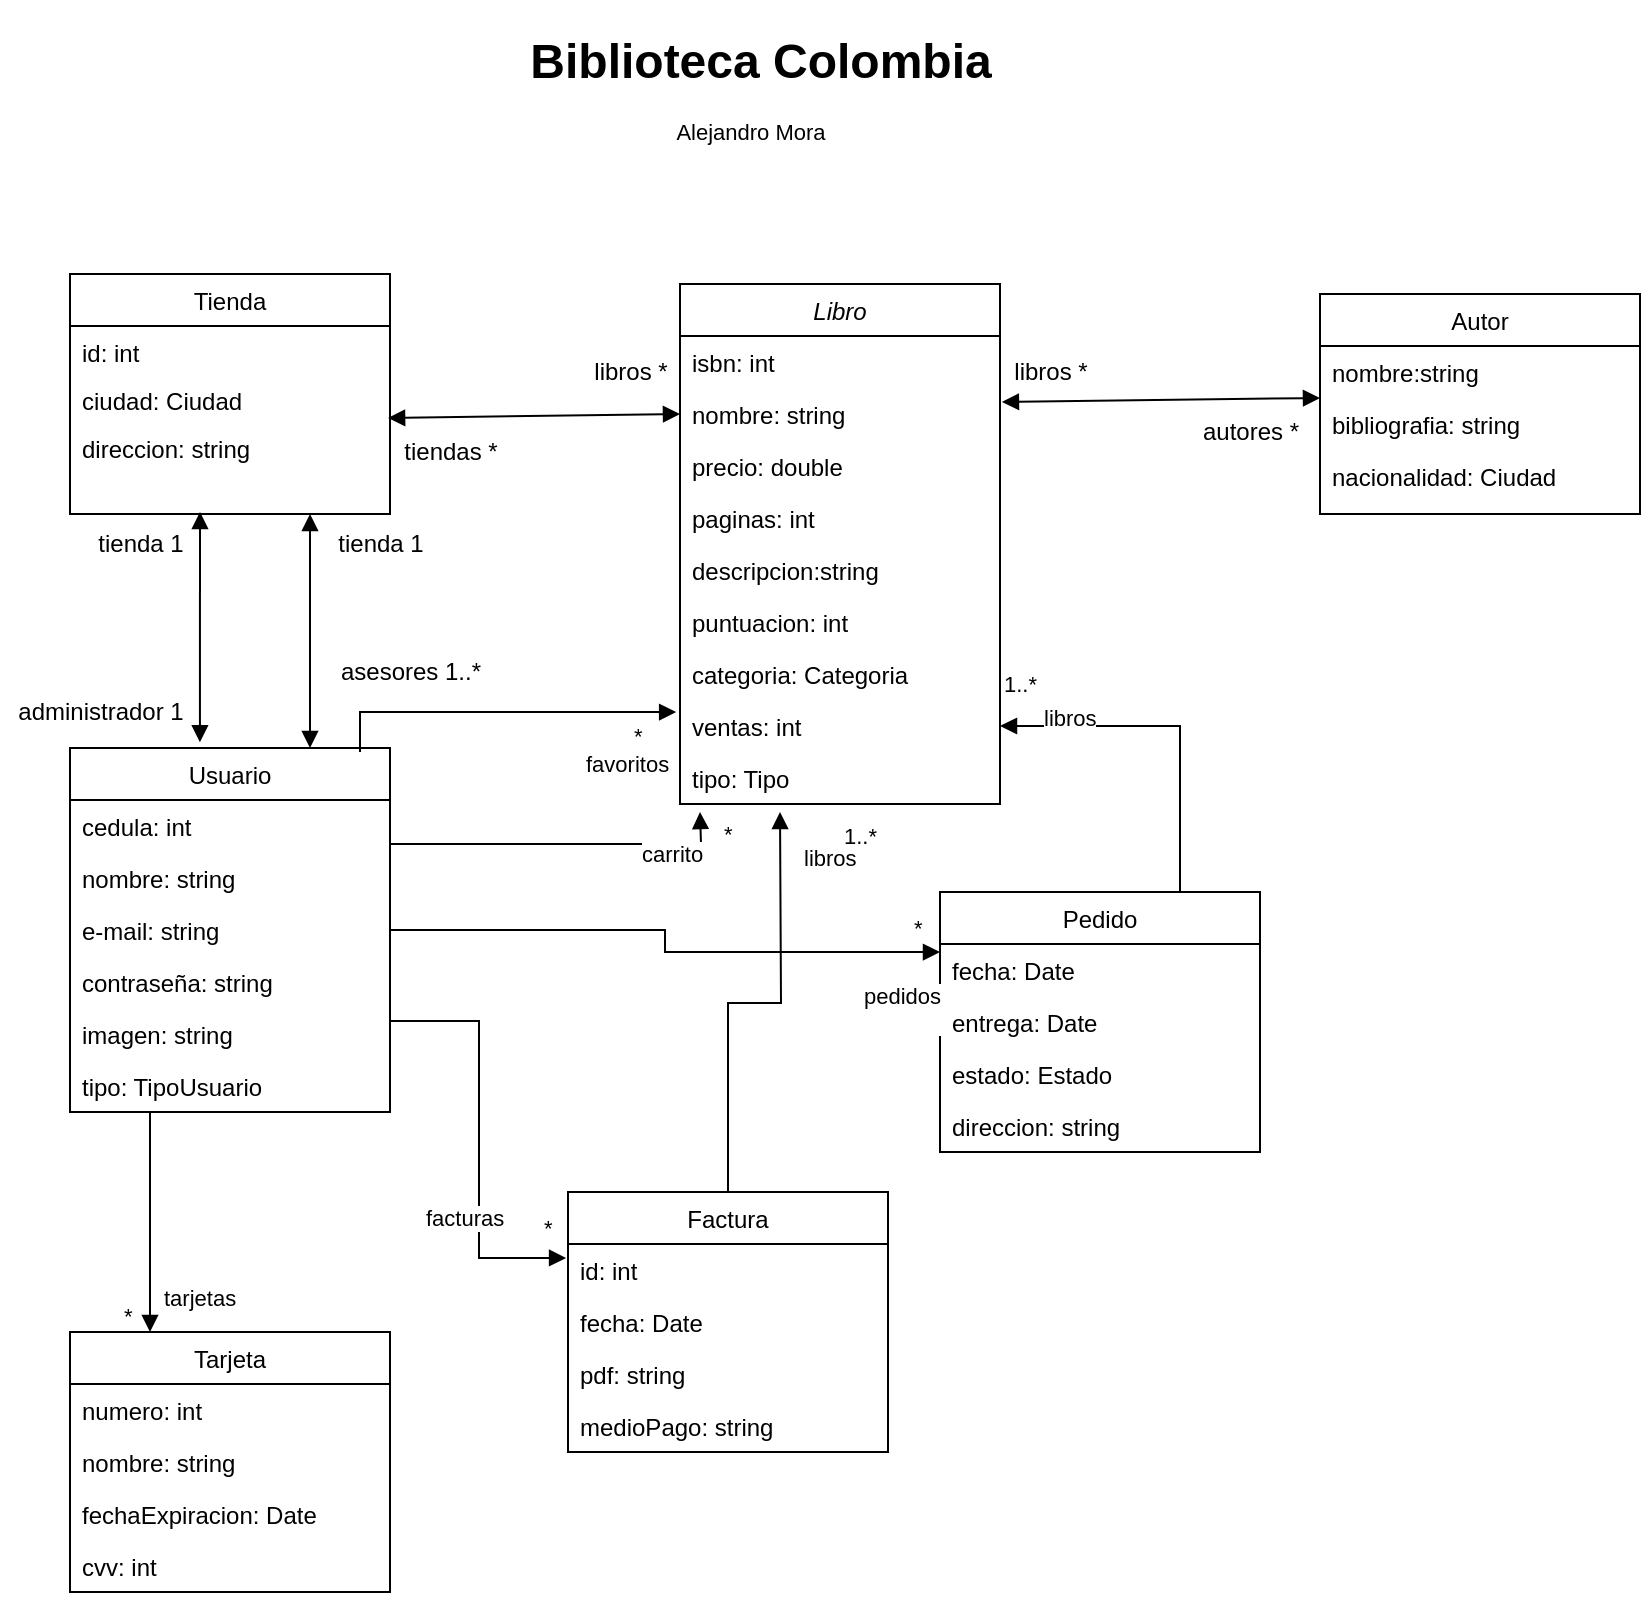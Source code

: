 <mxfile version="16.4.2" type="device"><diagram id="C5RBs43oDa-KdzZeNtuy" name="Page-1"><mxGraphModel dx="868" dy="468" grid="1" gridSize="10" guides="1" tooltips="1" connect="1" arrows="1" fold="1" page="1" pageScale="1" pageWidth="827" pageHeight="1169" math="0" shadow="0"><root><mxCell id="WIyWlLk6GJQsqaUBKTNV-0"/><mxCell id="WIyWlLk6GJQsqaUBKTNV-1" parent="WIyWlLk6GJQsqaUBKTNV-0"/><mxCell id="zkfFHV4jXpPFQw0GAbJ--0" value="Libro" style="swimlane;fontStyle=2;align=center;verticalAlign=top;childLayout=stackLayout;horizontal=1;startSize=26;horizontalStack=0;resizeParent=1;resizeLast=0;collapsible=1;marginBottom=0;rounded=0;shadow=0;strokeWidth=1;" parent="WIyWlLk6GJQsqaUBKTNV-1" vertex="1"><mxGeometry x="390" y="146" width="160" height="260" as="geometry"><mxRectangle x="90" y="80" width="160" height="26" as="alternateBounds"/></mxGeometry></mxCell><mxCell id="zkfFHV4jXpPFQw0GAbJ--2" value="isbn: int&#xA;" style="text;align=left;verticalAlign=top;spacingLeft=4;spacingRight=4;overflow=hidden;rotatable=0;points=[[0,0.5],[1,0.5]];portConstraint=eastwest;rounded=0;shadow=0;html=0;" parent="zkfFHV4jXpPFQw0GAbJ--0" vertex="1"><mxGeometry y="26" width="160" height="26" as="geometry"/></mxCell><mxCell id="zkfFHV4jXpPFQw0GAbJ--1" value="nombre: string   " style="text;align=left;verticalAlign=top;spacingLeft=4;spacingRight=4;overflow=hidden;rotatable=0;points=[[0,0.5],[1,0.5]];portConstraint=eastwest;" parent="zkfFHV4jXpPFQw0GAbJ--0" vertex="1"><mxGeometry y="52" width="160" height="26" as="geometry"/></mxCell><mxCell id="zkfFHV4jXpPFQw0GAbJ--3" value="precio: double" style="text;align=left;verticalAlign=top;spacingLeft=4;spacingRight=4;overflow=hidden;rotatable=0;points=[[0,0.5],[1,0.5]];portConstraint=eastwest;rounded=0;shadow=0;html=0;" parent="zkfFHV4jXpPFQw0GAbJ--0" vertex="1"><mxGeometry y="78" width="160" height="26" as="geometry"/></mxCell><mxCell id="oOEDD9M4r8PTITg8wm5g-3" value="paginas: int" style="text;align=left;verticalAlign=top;spacingLeft=4;spacingRight=4;overflow=hidden;rotatable=0;points=[[0,0.5],[1,0.5]];portConstraint=eastwest;rounded=0;shadow=0;html=0;" parent="zkfFHV4jXpPFQw0GAbJ--0" vertex="1"><mxGeometry y="104" width="160" height="26" as="geometry"/></mxCell><mxCell id="oOEDD9M4r8PTITg8wm5g-4" value="descripcion:string" style="text;align=left;verticalAlign=top;spacingLeft=4;spacingRight=4;overflow=hidden;rotatable=0;points=[[0,0.5],[1,0.5]];portConstraint=eastwest;rounded=0;shadow=0;html=0;" parent="zkfFHV4jXpPFQw0GAbJ--0" vertex="1"><mxGeometry y="130" width="160" height="26" as="geometry"/></mxCell><mxCell id="oOEDD9M4r8PTITg8wm5g-17" value="puntuacion: int" style="text;align=left;verticalAlign=top;spacingLeft=4;spacingRight=4;overflow=hidden;rotatable=0;points=[[0,0.5],[1,0.5]];portConstraint=eastwest;rounded=0;shadow=0;html=0;" parent="zkfFHV4jXpPFQw0GAbJ--0" vertex="1"><mxGeometry y="156" width="160" height="26" as="geometry"/></mxCell><mxCell id="oOEDD9M4r8PTITg8wm5g-27" value="categoria: Categoria" style="text;align=left;verticalAlign=top;spacingLeft=4;spacingRight=4;overflow=hidden;rotatable=0;points=[[0,0.5],[1,0.5]];portConstraint=eastwest;rounded=0;shadow=0;html=0;" parent="zkfFHV4jXpPFQw0GAbJ--0" vertex="1"><mxGeometry y="182" width="160" height="26" as="geometry"/></mxCell><mxCell id="oOEDD9M4r8PTITg8wm5g-28" value="ventas: int" style="text;align=left;verticalAlign=top;spacingLeft=4;spacingRight=4;overflow=hidden;rotatable=0;points=[[0,0.5],[1,0.5]];portConstraint=eastwest;rounded=0;shadow=0;html=0;" parent="zkfFHV4jXpPFQw0GAbJ--0" vertex="1"><mxGeometry y="208" width="160" height="26" as="geometry"/></mxCell><mxCell id="oOEDD9M4r8PTITg8wm5g-29" value="tipo: Tipo" style="text;align=left;verticalAlign=top;spacingLeft=4;spacingRight=4;overflow=hidden;rotatable=0;points=[[0,0.5],[1,0.5]];portConstraint=eastwest;rounded=0;shadow=0;html=0;" parent="zkfFHV4jXpPFQw0GAbJ--0" vertex="1"><mxGeometry y="234" width="160" height="26" as="geometry"/></mxCell><mxCell id="zkfFHV4jXpPFQw0GAbJ--6" value="Usuario" style="swimlane;fontStyle=0;align=center;verticalAlign=top;childLayout=stackLayout;horizontal=1;startSize=26;horizontalStack=0;resizeParent=1;resizeLast=0;collapsible=1;marginBottom=0;rounded=0;shadow=0;strokeWidth=1;" parent="WIyWlLk6GJQsqaUBKTNV-1" vertex="1"><mxGeometry x="85" y="378" width="160" height="182" as="geometry"><mxRectangle x="130" y="380" width="160" height="26" as="alternateBounds"/></mxGeometry></mxCell><mxCell id="zkfFHV4jXpPFQw0GAbJ--7" value="cedula: int" style="text;align=left;verticalAlign=top;spacingLeft=4;spacingRight=4;overflow=hidden;rotatable=0;points=[[0,0.5],[1,0.5]];portConstraint=eastwest;" parent="zkfFHV4jXpPFQw0GAbJ--6" vertex="1"><mxGeometry y="26" width="160" height="26" as="geometry"/></mxCell><mxCell id="zkfFHV4jXpPFQw0GAbJ--8" value="nombre: string" style="text;align=left;verticalAlign=top;spacingLeft=4;spacingRight=4;overflow=hidden;rotatable=0;points=[[0,0.5],[1,0.5]];portConstraint=eastwest;rounded=0;shadow=0;html=0;" parent="zkfFHV4jXpPFQw0GAbJ--6" vertex="1"><mxGeometry y="52" width="160" height="26" as="geometry"/></mxCell><mxCell id="oOEDD9M4r8PTITg8wm5g-5" value="e-mail: string" style="text;align=left;verticalAlign=top;spacingLeft=4;spacingRight=4;overflow=hidden;rotatable=0;points=[[0,0.5],[1,0.5]];portConstraint=eastwest;rounded=0;shadow=0;html=0;" parent="zkfFHV4jXpPFQw0GAbJ--6" vertex="1"><mxGeometry y="78" width="160" height="26" as="geometry"/></mxCell><mxCell id="oOEDD9M4r8PTITg8wm5g-6" value="contraseña: string" style="text;align=left;verticalAlign=top;spacingLeft=4;spacingRight=4;overflow=hidden;rotatable=0;points=[[0,0.5],[1,0.5]];portConstraint=eastwest;rounded=0;shadow=0;html=0;" parent="zkfFHV4jXpPFQw0GAbJ--6" vertex="1"><mxGeometry y="104" width="160" height="26" as="geometry"/></mxCell><mxCell id="oOEDD9M4r8PTITg8wm5g-35" value="imagen: string" style="text;align=left;verticalAlign=top;spacingLeft=4;spacingRight=4;overflow=hidden;rotatable=0;points=[[0,0.5],[1,0.5]];portConstraint=eastwest;rounded=0;shadow=0;html=0;" parent="zkfFHV4jXpPFQw0GAbJ--6" vertex="1"><mxGeometry y="130" width="160" height="26" as="geometry"/></mxCell><mxCell id="oOEDD9M4r8PTITg8wm5g-7" value="tipo: TipoUsuario" style="text;align=left;verticalAlign=top;spacingLeft=4;spacingRight=4;overflow=hidden;rotatable=0;points=[[0,0.5],[1,0.5]];portConstraint=eastwest;rounded=0;shadow=0;html=0;" parent="zkfFHV4jXpPFQw0GAbJ--6" vertex="1"><mxGeometry y="156" width="160" height="24" as="geometry"/></mxCell><mxCell id="zkfFHV4jXpPFQw0GAbJ--13" value="Tienda" style="swimlane;fontStyle=0;align=center;verticalAlign=top;childLayout=stackLayout;horizontal=1;startSize=26;horizontalStack=0;resizeParent=1;resizeLast=0;collapsible=1;marginBottom=0;rounded=0;shadow=0;strokeWidth=1;" parent="WIyWlLk6GJQsqaUBKTNV-1" vertex="1"><mxGeometry x="85" y="141" width="160" height="120" as="geometry"><mxRectangle x="340" y="380" width="170" height="26" as="alternateBounds"/></mxGeometry></mxCell><mxCell id="zkfFHV4jXpPFQw0GAbJ--14" value="id: int" style="text;align=left;verticalAlign=top;spacingLeft=4;spacingRight=4;overflow=hidden;rotatable=0;points=[[0,0.5],[1,0.5]];portConstraint=eastwest;" parent="zkfFHV4jXpPFQw0GAbJ--13" vertex="1"><mxGeometry y="26" width="160" height="24" as="geometry"/></mxCell><mxCell id="oOEDD9M4r8PTITg8wm5g-8" value="ciudad: Ciudad" style="text;align=left;verticalAlign=top;spacingLeft=4;spacingRight=4;overflow=hidden;rotatable=0;points=[[0,0.5],[1,0.5]];portConstraint=eastwest;" parent="zkfFHV4jXpPFQw0GAbJ--13" vertex="1"><mxGeometry y="50" width="160" height="24" as="geometry"/></mxCell><mxCell id="oOEDD9M4r8PTITg8wm5g-9" value="direccion: string" style="text;align=left;verticalAlign=top;spacingLeft=4;spacingRight=4;overflow=hidden;rotatable=0;points=[[0,0.5],[1,0.5]];portConstraint=eastwest;" parent="zkfFHV4jXpPFQw0GAbJ--13" vertex="1"><mxGeometry y="74" width="160" height="24" as="geometry"/></mxCell><mxCell id="zkfFHV4jXpPFQw0GAbJ--17" value="Autor" style="swimlane;fontStyle=0;align=center;verticalAlign=top;childLayout=stackLayout;horizontal=1;startSize=26;horizontalStack=0;resizeParent=1;resizeLast=0;collapsible=1;marginBottom=0;rounded=0;shadow=0;strokeWidth=1;" parent="WIyWlLk6GJQsqaUBKTNV-1" vertex="1"><mxGeometry x="710" y="151" width="160" height="110" as="geometry"><mxRectangle x="550" y="140" width="160" height="26" as="alternateBounds"/></mxGeometry></mxCell><mxCell id="zkfFHV4jXpPFQw0GAbJ--18" value="nombre:string" style="text;align=left;verticalAlign=top;spacingLeft=4;spacingRight=4;overflow=hidden;rotatable=0;points=[[0,0.5],[1,0.5]];portConstraint=eastwest;" parent="zkfFHV4jXpPFQw0GAbJ--17" vertex="1"><mxGeometry y="26" width="160" height="26" as="geometry"/></mxCell><mxCell id="oOEDD9M4r8PTITg8wm5g-0" value="bibliografia: string" style="text;align=left;verticalAlign=top;spacingLeft=4;spacingRight=4;overflow=hidden;rotatable=0;points=[[0,0.5],[1,0.5]];portConstraint=eastwest;rounded=0;shadow=0;html=0;" parent="zkfFHV4jXpPFQw0GAbJ--17" vertex="1"><mxGeometry y="52" width="160" height="26" as="geometry"/></mxCell><mxCell id="zkfFHV4jXpPFQw0GAbJ--20" value="nacionalidad: Ciudad" style="text;align=left;verticalAlign=top;spacingLeft=4;spacingRight=4;overflow=hidden;rotatable=0;points=[[0,0.5],[1,0.5]];portConstraint=eastwest;rounded=0;shadow=0;html=0;" parent="zkfFHV4jXpPFQw0GAbJ--17" vertex="1"><mxGeometry y="78" width="160" height="26" as="geometry"/></mxCell><mxCell id="oOEDD9M4r8PTITg8wm5g-10" value="" style="endArrow=block;startArrow=block;endFill=1;startFill=1;html=1;rounded=0;entryX=0;entryY=0;entryDx=0;entryDy=0;entryPerimeter=0;exitX=1.006;exitY=0.269;exitDx=0;exitDy=0;exitPerimeter=0;" parent="WIyWlLk6GJQsqaUBKTNV-1" source="zkfFHV4jXpPFQw0GAbJ--1" target="oOEDD9M4r8PTITg8wm5g-0" edge="1"><mxGeometry width="160" relative="1" as="geometry"><mxPoint x="500" y="100" as="sourcePoint"/><mxPoint x="660" y="100" as="targetPoint"/></mxGeometry></mxCell><mxCell id="oOEDD9M4r8PTITg8wm5g-15" value="autores *" style="text;html=1;align=center;verticalAlign=middle;resizable=0;points=[];autosize=1;strokeColor=none;fillColor=none;" parent="WIyWlLk6GJQsqaUBKTNV-1" vertex="1"><mxGeometry x="640" y="210" width="70" height="20" as="geometry"/></mxCell><mxCell id="oOEDD9M4r8PTITg8wm5g-16" value="libros *" style="text;html=1;align=center;verticalAlign=middle;resizable=0;points=[];autosize=1;strokeColor=none;fillColor=none;" parent="WIyWlLk6GJQsqaUBKTNV-1" vertex="1"><mxGeometry x="550" y="180" width="50" height="20" as="geometry"/></mxCell><mxCell id="oOEDD9M4r8PTITg8wm5g-18" value="&lt;h1&gt;Biblioteca Colombia&lt;/h1&gt;" style="text;html=1;align=center;verticalAlign=middle;resizable=0;points=[];autosize=1;strokeColor=none;fillColor=none;" parent="WIyWlLk6GJQsqaUBKTNV-1" vertex="1"><mxGeometry x="305" y="10" width="250" height="50" as="geometry"/></mxCell><mxCell id="oOEDD9M4r8PTITg8wm5g-21" value="" style="endArrow=block;startArrow=block;endFill=1;startFill=1;html=1;rounded=0;entryX=0;entryY=0.5;entryDx=0;entryDy=0;exitX=0.994;exitY=0.917;exitDx=0;exitDy=0;exitPerimeter=0;" parent="WIyWlLk6GJQsqaUBKTNV-1" source="oOEDD9M4r8PTITg8wm5g-8" target="zkfFHV4jXpPFQw0GAbJ--1" edge="1"><mxGeometry width="160" relative="1" as="geometry"><mxPoint x="280" y="220" as="sourcePoint"/><mxPoint x="720" y="213" as="targetPoint"/></mxGeometry></mxCell><mxCell id="oOEDD9M4r8PTITg8wm5g-22" value="libros *" style="text;html=1;align=center;verticalAlign=middle;resizable=0;points=[];autosize=1;strokeColor=none;fillColor=none;" parent="WIyWlLk6GJQsqaUBKTNV-1" vertex="1"><mxGeometry x="340" y="180" width="50" height="20" as="geometry"/></mxCell><mxCell id="oOEDD9M4r8PTITg8wm5g-23" value="tiendas *" style="text;html=1;align=center;verticalAlign=middle;resizable=0;points=[];autosize=1;strokeColor=none;fillColor=none;" parent="WIyWlLk6GJQsqaUBKTNV-1" vertex="1"><mxGeometry x="245" y="220" width="60" height="20" as="geometry"/></mxCell><mxCell id="oOEDD9M4r8PTITg8wm5g-25" value="&lt;div&gt;&lt;br&gt;&lt;/div&gt;&lt;div&gt;favoritos&lt;/div&gt;" style="endArrow=block;endFill=1;html=1;edgeStyle=orthogonalEdgeStyle;align=left;verticalAlign=top;rounded=0;fontSize=11;entryX=-0.012;entryY=0.231;entryDx=0;entryDy=0;entryPerimeter=0;" parent="WIyWlLk6GJQsqaUBKTNV-1" target="oOEDD9M4r8PTITg8wm5g-28" edge="1"><mxGeometry x="0.479" relative="1" as="geometry"><mxPoint x="230" y="380" as="sourcePoint"/><mxPoint x="270" y="370" as="targetPoint"/><Array as="points"><mxPoint x="230" y="360"/></Array><mxPoint as="offset"/></mxGeometry></mxCell><mxCell id="oOEDD9M4r8PTITg8wm5g-26" value="*" style="edgeLabel;resizable=0;html=1;align=left;verticalAlign=bottom;fontSize=11;" parent="oOEDD9M4r8PTITg8wm5g-25" connectable="0" vertex="1"><mxGeometry x="-1" relative="1" as="geometry"><mxPoint x="135" as="offset"/></mxGeometry></mxCell><mxCell id="oOEDD9M4r8PTITg8wm5g-30" value="Alejandro Mora" style="text;html=1;align=center;verticalAlign=middle;resizable=0;points=[];autosize=1;strokeColor=none;fillColor=none;fontSize=11;" parent="WIyWlLk6GJQsqaUBKTNV-1" vertex="1"><mxGeometry x="380" y="60" width="90" height="20" as="geometry"/></mxCell><mxCell id="oOEDD9M4r8PTITg8wm5g-31" value="carrito" style="endArrow=block;endFill=1;html=1;edgeStyle=orthogonalEdgeStyle;align=left;verticalAlign=top;rounded=0;fontSize=11;exitX=1;exitY=-0.154;exitDx=0;exitDy=0;exitPerimeter=0;" parent="WIyWlLk6GJQsqaUBKTNV-1" source="zkfFHV4jXpPFQw0GAbJ--8" edge="1"><mxGeometry x="0.445" y="8" relative="1" as="geometry"><mxPoint x="490" y="500" as="sourcePoint"/><mxPoint x="400" y="410" as="targetPoint"/><mxPoint as="offset"/></mxGeometry></mxCell><mxCell id="oOEDD9M4r8PTITg8wm5g-32" value="*" style="edgeLabel;resizable=0;html=1;align=left;verticalAlign=bottom;fontSize=11;" parent="oOEDD9M4r8PTITg8wm5g-31" connectable="0" vertex="1"><mxGeometry x="-1" relative="1" as="geometry"><mxPoint x="165" y="4" as="offset"/></mxGeometry></mxCell><mxCell id="oOEDD9M4r8PTITg8wm5g-33" value="" style="endArrow=block;startArrow=block;endFill=1;startFill=1;html=1;rounded=0;entryX=0.75;entryY=0;entryDx=0;entryDy=0;exitX=0.75;exitY=1;exitDx=0;exitDy=0;" parent="WIyWlLk6GJQsqaUBKTNV-1" source="zkfFHV4jXpPFQw0GAbJ--13" target="zkfFHV4jXpPFQw0GAbJ--6" edge="1"><mxGeometry width="160" relative="1" as="geometry"><mxPoint x="249.04" y="222.008" as="sourcePoint"/><mxPoint x="400" y="221" as="targetPoint"/></mxGeometry></mxCell><mxCell id="oOEDD9M4r8PTITg8wm5g-34" value="tienda 1" style="text;html=1;align=center;verticalAlign=middle;resizable=0;points=[];autosize=1;strokeColor=none;fillColor=none;" parent="WIyWlLk6GJQsqaUBKTNV-1" vertex="1"><mxGeometry x="210" y="266" width="60" height="20" as="geometry"/></mxCell><mxCell id="oOEDD9M4r8PTITg8wm5g-36" value="asesores 1..*" style="text;html=1;align=center;verticalAlign=middle;resizable=0;points=[];autosize=1;strokeColor=none;fillColor=none;" parent="WIyWlLk6GJQsqaUBKTNV-1" vertex="1"><mxGeometry x="210" y="330" width="90" height="20" as="geometry"/></mxCell><mxCell id="oOEDD9M4r8PTITg8wm5g-37" value="" style="endArrow=block;startArrow=block;endFill=1;startFill=1;html=1;rounded=0;entryX=0.406;entryY=-0.016;entryDx=0;entryDy=0;entryPerimeter=0;" parent="WIyWlLk6GJQsqaUBKTNV-1" target="zkfFHV4jXpPFQw0GAbJ--6" edge="1"><mxGeometry width="160" relative="1" as="geometry"><mxPoint x="150" y="260" as="sourcePoint"/><mxPoint x="150" y="370" as="targetPoint"/></mxGeometry></mxCell><mxCell id="oOEDD9M4r8PTITg8wm5g-38" value="tienda 1" style="text;html=1;align=center;verticalAlign=middle;resizable=0;points=[];autosize=1;strokeColor=none;fillColor=none;" parent="WIyWlLk6GJQsqaUBKTNV-1" vertex="1"><mxGeometry x="90" y="266" width="60" height="20" as="geometry"/></mxCell><mxCell id="oOEDD9M4r8PTITg8wm5g-39" value="administrador 1" style="text;html=1;align=center;verticalAlign=middle;resizable=0;points=[];autosize=1;strokeColor=none;fillColor=none;" parent="WIyWlLk6GJQsqaUBKTNV-1" vertex="1"><mxGeometry x="50" y="350" width="100" height="20" as="geometry"/></mxCell><mxCell id="oOEDD9M4r8PTITg8wm5g-42" value="Pedido" style="swimlane;fontStyle=0;align=center;verticalAlign=top;childLayout=stackLayout;horizontal=1;startSize=26;horizontalStack=0;resizeParent=1;resizeLast=0;collapsible=1;marginBottom=0;rounded=0;shadow=0;strokeWidth=1;" parent="WIyWlLk6GJQsqaUBKTNV-1" vertex="1"><mxGeometry x="520" y="450" width="160" height="130" as="geometry"><mxRectangle x="550" y="140" width="160" height="26" as="alternateBounds"/></mxGeometry></mxCell><mxCell id="oOEDD9M4r8PTITg8wm5g-43" value="fecha: Date" style="text;align=left;verticalAlign=top;spacingLeft=4;spacingRight=4;overflow=hidden;rotatable=0;points=[[0,0.5],[1,0.5]];portConstraint=eastwest;" parent="oOEDD9M4r8PTITg8wm5g-42" vertex="1"><mxGeometry y="26" width="160" height="26" as="geometry"/></mxCell><mxCell id="oOEDD9M4r8PTITg8wm5g-44" value="entrega: Date" style="text;align=left;verticalAlign=top;spacingLeft=4;spacingRight=4;overflow=hidden;rotatable=0;points=[[0,0.5],[1,0.5]];portConstraint=eastwest;rounded=0;shadow=0;html=0;" parent="oOEDD9M4r8PTITg8wm5g-42" vertex="1"><mxGeometry y="52" width="160" height="26" as="geometry"/></mxCell><mxCell id="oOEDD9M4r8PTITg8wm5g-45" value="estado: Estado" style="text;align=left;verticalAlign=top;spacingLeft=4;spacingRight=4;overflow=hidden;rotatable=0;points=[[0,0.5],[1,0.5]];portConstraint=eastwest;rounded=0;shadow=0;html=0;" parent="oOEDD9M4r8PTITg8wm5g-42" vertex="1"><mxGeometry y="78" width="160" height="26" as="geometry"/></mxCell><mxCell id="uKdIpAJPx2Eci7LhAi6x-0" value="direccion: string" style="text;align=left;verticalAlign=top;spacingLeft=4;spacingRight=4;overflow=hidden;rotatable=0;points=[[0,0.5],[1,0.5]];portConstraint=eastwest;rounded=0;shadow=0;html=0;" vertex="1" parent="oOEDD9M4r8PTITg8wm5g-42"><mxGeometry y="104" width="160" height="26" as="geometry"/></mxCell><mxCell id="oOEDD9M4r8PTITg8wm5g-46" value="Tarjeta" style="swimlane;fontStyle=0;align=center;verticalAlign=top;childLayout=stackLayout;horizontal=1;startSize=26;horizontalStack=0;resizeParent=1;resizeLast=0;collapsible=1;marginBottom=0;rounded=0;shadow=0;strokeWidth=1;" parent="WIyWlLk6GJQsqaUBKTNV-1" vertex="1"><mxGeometry x="85" y="670" width="160" height="130" as="geometry"><mxRectangle x="550" y="140" width="160" height="26" as="alternateBounds"/></mxGeometry></mxCell><mxCell id="oOEDD9M4r8PTITg8wm5g-47" value="numero: int" style="text;align=left;verticalAlign=top;spacingLeft=4;spacingRight=4;overflow=hidden;rotatable=0;points=[[0,0.5],[1,0.5]];portConstraint=eastwest;" parent="oOEDD9M4r8PTITg8wm5g-46" vertex="1"><mxGeometry y="26" width="160" height="26" as="geometry"/></mxCell><mxCell id="oOEDD9M4r8PTITg8wm5g-48" value="nombre: string" style="text;align=left;verticalAlign=top;spacingLeft=4;spacingRight=4;overflow=hidden;rotatable=0;points=[[0,0.5],[1,0.5]];portConstraint=eastwest;rounded=0;shadow=0;html=0;" parent="oOEDD9M4r8PTITg8wm5g-46" vertex="1"><mxGeometry y="52" width="160" height="26" as="geometry"/></mxCell><mxCell id="oOEDD9M4r8PTITg8wm5g-49" value="fechaExpiracion: Date" style="text;align=left;verticalAlign=top;spacingLeft=4;spacingRight=4;overflow=hidden;rotatable=0;points=[[0,0.5],[1,0.5]];portConstraint=eastwest;rounded=0;shadow=0;html=0;" parent="oOEDD9M4r8PTITg8wm5g-46" vertex="1"><mxGeometry y="78" width="160" height="26" as="geometry"/></mxCell><mxCell id="oOEDD9M4r8PTITg8wm5g-54" value="cvv: int" style="text;align=left;verticalAlign=top;spacingLeft=4;spacingRight=4;overflow=hidden;rotatable=0;points=[[0,0.5],[1,0.5]];portConstraint=eastwest;rounded=0;shadow=0;html=0;" parent="oOEDD9M4r8PTITg8wm5g-46" vertex="1"><mxGeometry y="104" width="160" height="26" as="geometry"/></mxCell><mxCell id="oOEDD9M4r8PTITg8wm5g-50" value="Factura" style="swimlane;fontStyle=0;align=center;verticalAlign=top;childLayout=stackLayout;horizontal=1;startSize=26;horizontalStack=0;resizeParent=1;resizeLast=0;collapsible=1;marginBottom=0;rounded=0;shadow=0;strokeWidth=1;" parent="WIyWlLk6GJQsqaUBKTNV-1" vertex="1"><mxGeometry x="334" y="600" width="160" height="130" as="geometry"><mxRectangle x="550" y="140" width="160" height="26" as="alternateBounds"/></mxGeometry></mxCell><mxCell id="oOEDD9M4r8PTITg8wm5g-52" value="id: int" style="text;align=left;verticalAlign=top;spacingLeft=4;spacingRight=4;overflow=hidden;rotatable=0;points=[[0,0.5],[1,0.5]];portConstraint=eastwest;rounded=0;shadow=0;html=0;" parent="oOEDD9M4r8PTITg8wm5g-50" vertex="1"><mxGeometry y="26" width="160" height="26" as="geometry"/></mxCell><mxCell id="oOEDD9M4r8PTITg8wm5g-51" value="fecha: Date" style="text;align=left;verticalAlign=top;spacingLeft=4;spacingRight=4;overflow=hidden;rotatable=0;points=[[0,0.5],[1,0.5]];portConstraint=eastwest;" parent="oOEDD9M4r8PTITg8wm5g-50" vertex="1"><mxGeometry y="52" width="160" height="26" as="geometry"/></mxCell><mxCell id="oOEDD9M4r8PTITg8wm5g-53" value="pdf: string" style="text;align=left;verticalAlign=top;spacingLeft=4;spacingRight=4;overflow=hidden;rotatable=0;points=[[0,0.5],[1,0.5]];portConstraint=eastwest;rounded=0;shadow=0;html=0;" parent="oOEDD9M4r8PTITg8wm5g-50" vertex="1"><mxGeometry y="78" width="160" height="26" as="geometry"/></mxCell><mxCell id="oOEDD9M4r8PTITg8wm5g-58" value="medioPago: string" style="text;align=left;verticalAlign=top;spacingLeft=4;spacingRight=4;overflow=hidden;rotatable=0;points=[[0,0.5],[1,0.5]];portConstraint=eastwest;rounded=0;shadow=0;html=0;" parent="oOEDD9M4r8PTITg8wm5g-50" vertex="1"><mxGeometry y="104" width="160" height="26" as="geometry"/></mxCell><mxCell id="oOEDD9M4r8PTITg8wm5g-55" value="tarjetas" style="endArrow=block;endFill=1;html=1;edgeStyle=orthogonalEdgeStyle;align=left;verticalAlign=top;rounded=0;fontSize=11;exitX=0.25;exitY=1;exitDx=0;exitDy=0;entryX=0.25;entryY=0;entryDx=0;entryDy=0;" parent="WIyWlLk6GJQsqaUBKTNV-1" source="zkfFHV4jXpPFQw0GAbJ--6" target="oOEDD9M4r8PTITg8wm5g-46" edge="1"><mxGeometry x="0.455" y="5" relative="1" as="geometry"><mxPoint x="160" y="640" as="sourcePoint"/><mxPoint x="580" y="760" as="targetPoint"/><mxPoint as="offset"/></mxGeometry></mxCell><mxCell id="oOEDD9M4r8PTITg8wm5g-56" value="*" style="edgeLabel;resizable=0;html=1;align=left;verticalAlign=bottom;fontSize=11;" parent="oOEDD9M4r8PTITg8wm5g-55" connectable="0" vertex="1"><mxGeometry x="-1" relative="1" as="geometry"><mxPoint x="-15" y="110" as="offset"/></mxGeometry></mxCell><mxCell id="oOEDD9M4r8PTITg8wm5g-59" value="&lt;div&gt;pedidos&lt;/div&gt;&lt;div&gt;&lt;br&gt;&lt;/div&gt;" style="endArrow=block;endFill=1;html=1;edgeStyle=orthogonalEdgeStyle;align=left;verticalAlign=top;rounded=0;fontSize=11;exitX=1;exitY=0.5;exitDx=0;exitDy=0;entryX=0;entryY=0.154;entryDx=0;entryDy=0;entryPerimeter=0;" parent="WIyWlLk6GJQsqaUBKTNV-1" source="zkfFHV4jXpPFQw0GAbJ--6" target="oOEDD9M4r8PTITg8wm5g-43" edge="1"><mxGeometry x="0.72" y="-9" relative="1" as="geometry"><mxPoint x="310" y="500" as="sourcePoint"/><mxPoint x="470" y="500" as="targetPoint"/><mxPoint as="offset"/></mxGeometry></mxCell><mxCell id="oOEDD9M4r8PTITg8wm5g-60" value="*" style="edgeLabel;resizable=0;html=1;align=left;verticalAlign=bottom;fontSize=11;" parent="oOEDD9M4r8PTITg8wm5g-59" connectable="0" vertex="1"><mxGeometry x="-1" relative="1" as="geometry"><mxPoint x="260" y="7" as="offset"/></mxGeometry></mxCell><mxCell id="oOEDD9M4r8PTITg8wm5g-61" value="facturas" style="endArrow=block;endFill=1;html=1;edgeStyle=orthogonalEdgeStyle;align=left;verticalAlign=top;rounded=0;fontSize=11;exitX=1;exitY=0.75;exitDx=0;exitDy=0;entryX=-0.006;entryY=0.269;entryDx=0;entryDy=0;entryPerimeter=0;" parent="WIyWlLk6GJQsqaUBKTNV-1" source="zkfFHV4jXpPFQw0GAbJ--6" target="oOEDD9M4r8PTITg8wm5g-52" edge="1"><mxGeometry x="0.259" y="-29" relative="1" as="geometry"><mxPoint x="690" y="600" as="sourcePoint"/><mxPoint x="850" y="600" as="targetPoint"/><mxPoint as="offset"/></mxGeometry></mxCell><mxCell id="oOEDD9M4r8PTITg8wm5g-62" value="*" style="edgeLabel;resizable=0;html=1;align=left;verticalAlign=bottom;fontSize=11;" parent="oOEDD9M4r8PTITg8wm5g-61" connectable="0" vertex="1"><mxGeometry x="-1" relative="1" as="geometry"><mxPoint x="75" y="112" as="offset"/></mxGeometry></mxCell><mxCell id="oOEDD9M4r8PTITg8wm5g-63" value="libros" style="endArrow=block;endFill=1;html=1;edgeStyle=orthogonalEdgeStyle;align=left;verticalAlign=top;rounded=0;fontSize=11;exitX=0.5;exitY=0;exitDx=0;exitDy=0;" parent="WIyWlLk6GJQsqaUBKTNV-1" source="oOEDD9M4r8PTITg8wm5g-50" edge="1"><mxGeometry x="0.907" y="-10" relative="1" as="geometry"><mxPoint x="670" y="610" as="sourcePoint"/><mxPoint x="440" y="410" as="targetPoint"/><mxPoint as="offset"/></mxGeometry></mxCell><mxCell id="oOEDD9M4r8PTITg8wm5g-64" value="1..*" style="edgeLabel;resizable=0;html=1;align=left;verticalAlign=bottom;fontSize=11;" parent="oOEDD9M4r8PTITg8wm5g-63" connectable="0" vertex="1"><mxGeometry x="-1" relative="1" as="geometry"><mxPoint x="56" y="-170" as="offset"/></mxGeometry></mxCell><mxCell id="oOEDD9M4r8PTITg8wm5g-65" value="libros" style="endArrow=block;endFill=1;html=1;edgeStyle=orthogonalEdgeStyle;align=left;verticalAlign=top;rounded=0;fontSize=11;exitX=0.75;exitY=0;exitDx=0;exitDy=0;entryX=1;entryY=0.5;entryDx=0;entryDy=0;" parent="WIyWlLk6GJQsqaUBKTNV-1" source="oOEDD9M4r8PTITg8wm5g-42" target="oOEDD9M4r8PTITg8wm5g-28" edge="1"><mxGeometry x="0.769" y="-17" relative="1" as="geometry"><mxPoint x="690" y="390" as="sourcePoint"/><mxPoint x="850" y="390" as="targetPoint"/><mxPoint as="offset"/></mxGeometry></mxCell><mxCell id="oOEDD9M4r8PTITg8wm5g-66" value="1..*" style="edgeLabel;resizable=0;html=1;align=left;verticalAlign=bottom;fontSize=11;" parent="oOEDD9M4r8PTITg8wm5g-65" connectable="0" vertex="1"><mxGeometry x="-1" relative="1" as="geometry"><mxPoint x="-90" y="-96" as="offset"/></mxGeometry></mxCell></root></mxGraphModel></diagram></mxfile>
